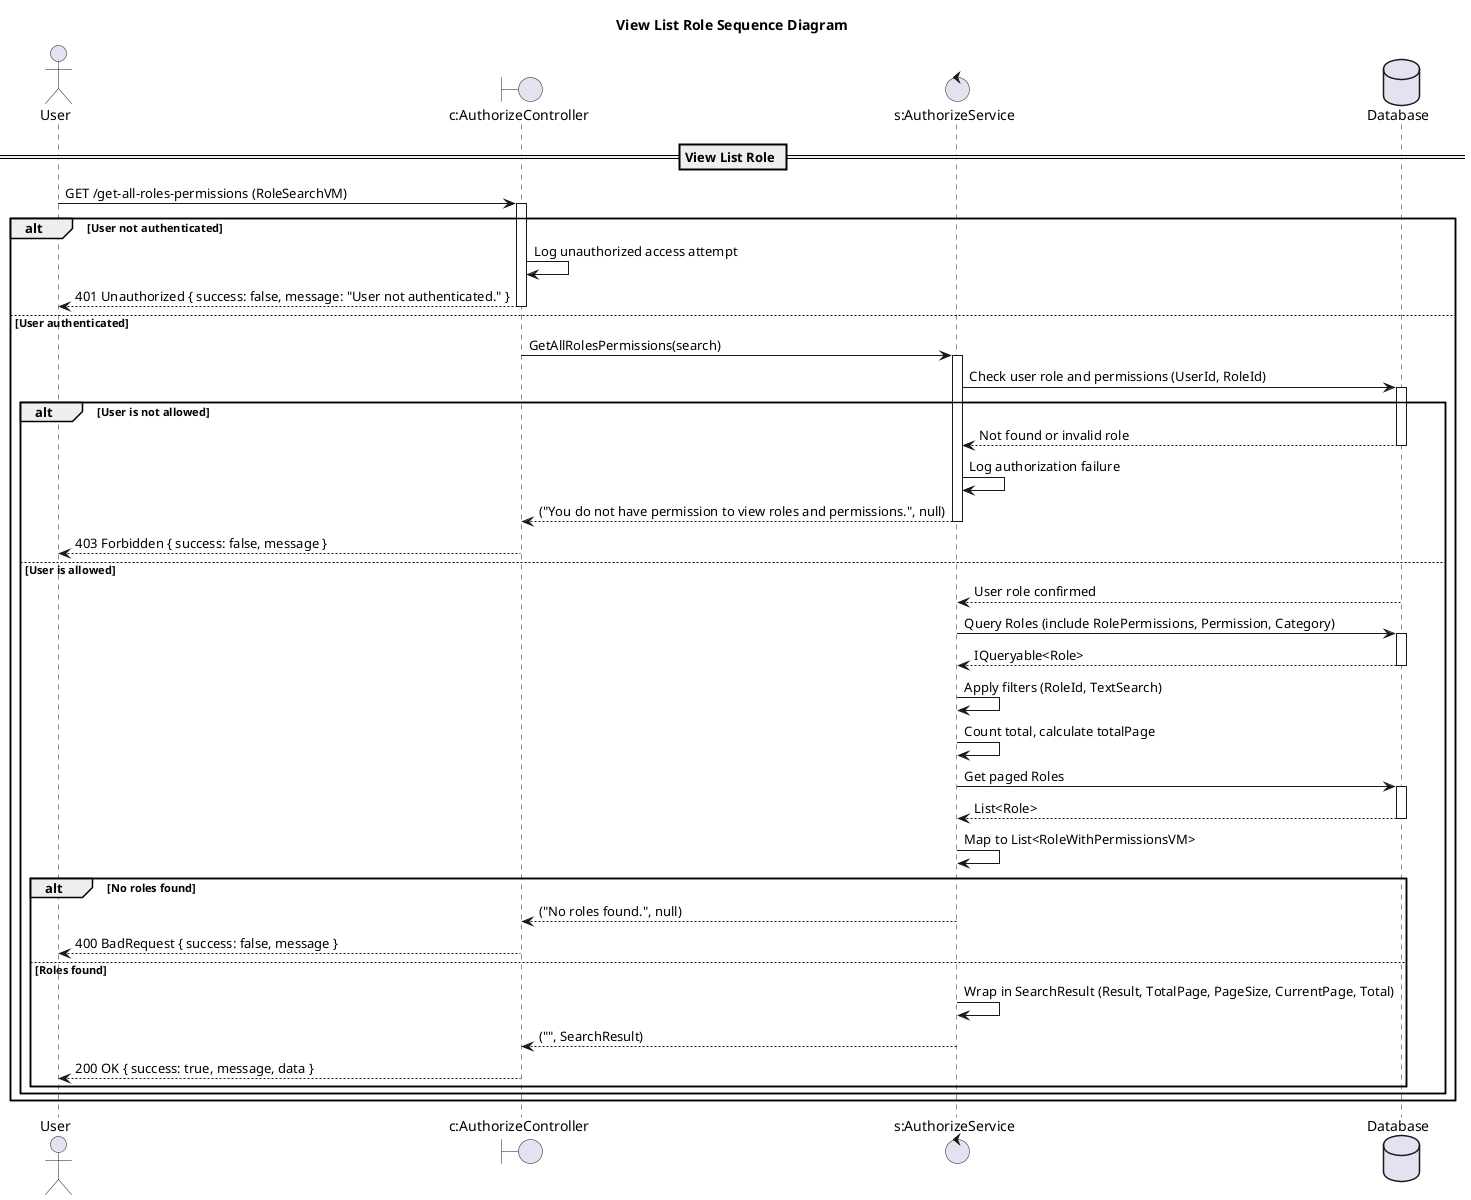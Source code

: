 @startuml

title View List Role Sequence Diagram

actor "User" as Client
boundary "c:AuthorizeController" as Controller
control "s:AuthorizeService" as Service
database "Database" as DB

== View List Role ==

Client -> Controller: GET /get-all-roles-permissions (RoleSearchVM)
activate Controller

alt User not authenticated
    Controller -> Controller: Log unauthorized access attempt
    Controller --> Client: 401 Unauthorized { success: false, message: "User not authenticated." }
    deactivate Controller
else User authenticated
    Controller -> Service: GetAllRolesPermissions(search)
    activate Service

    Service -> DB: Check user role and permissions (UserId, RoleId)
    activate DB
    alt User is not allowed
        DB --> Service: Not found or invalid role
        deactivate DB
        Service -> Service: Log authorization failure
        Service --> Controller: ("You do not have permission to view roles and permissions.", null)
        deactivate Service
        Controller --> Client: 403 Forbidden { success: false, message }
        deactivate Controller
    else User is allowed
        DB --> Service: User role confirmed
        deactivate DB

        Service -> DB: Query Roles (include RolePermissions, Permission, Category)
        activate DB
        DB --> Service: IQueryable<Role>
        deactivate DB
        Service -> Service: Apply filters (RoleId, TextSearch)
        Service -> Service: Count total, calculate totalPage
        Service -> DB: Get paged Roles
        activate DB
        DB --> Service: List<Role>
        deactivate DB
        Service -> Service: Map to List<RoleWithPermissionsVM>
        alt No roles found
            Service --> Controller: ("No roles found.", null)
            deactivate Service
            Controller --> Client: 400 BadRequest { success: false, message }
            deactivate Controller
        else Roles found
            Service -> Service: Wrap in SearchResult (Result, TotalPage, PageSize, CurrentPage, Total)
            Service --> Controller: ("", SearchResult)
            deactivate Service
            Controller --> Client: 200 OK { success: true, message, data }
            deactivate Controller
        end alt
    end alt
end alt

@enduml 